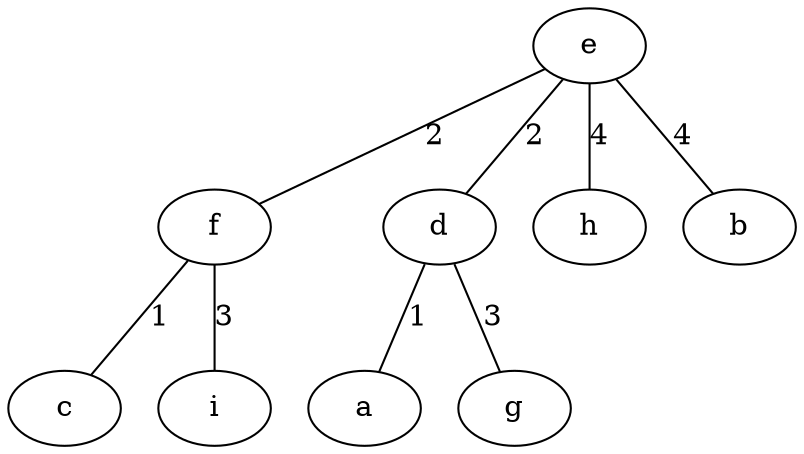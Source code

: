 strict graph "" {
	e -- f	[label=2,
		weight=2];
	e -- d	[label=2,
		weight=2];
	e -- h	[label=4,
		weight=4];
	e -- b	[label=4,
		weight=4];
	f -- c	[label=1,
		weight=1];
	f -- i	[label=3,
		weight=3];
	d -- a	[label=1,
		weight=1];
	d -- g	[label=3,
		weight=3];
}
